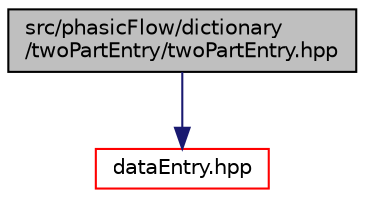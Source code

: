 digraph "src/phasicFlow/dictionary/twoPartEntry/twoPartEntry.hpp"
{
 // LATEX_PDF_SIZE
  edge [fontname="Helvetica",fontsize="10",labelfontname="Helvetica",labelfontsize="10"];
  node [fontname="Helvetica",fontsize="10",shape=record];
  Node1 [label="src/phasicFlow/dictionary\l/twoPartEntry/twoPartEntry.hpp",height=0.2,width=0.4,color="black", fillcolor="grey75", style="filled", fontcolor="black",tooltip=" "];
  Node1 -> Node2 [color="midnightblue",fontsize="10",style="solid",fontname="Helvetica"];
  Node2 [label="dataEntry.hpp",height=0.2,width=0.4,color="red", fillcolor="white", style="filled",URL="$dataEntry_8hpp.html",tooltip=" "];
}
